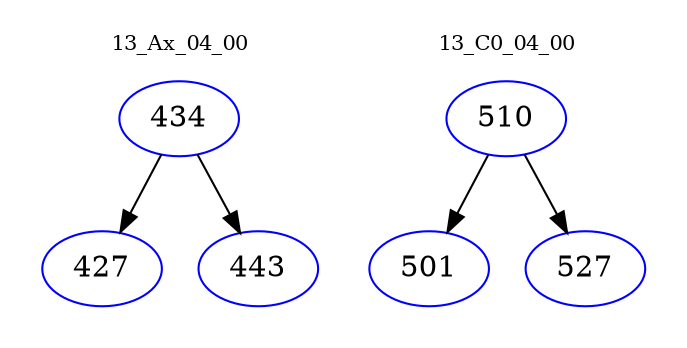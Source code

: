 digraph{
subgraph cluster_0 {
color = white
label = "13_Ax_04_00";
fontsize=10;
T0_434 [label="434", color="blue"]
T0_434 -> T0_427 [color="black"]
T0_427 [label="427", color="blue"]
T0_434 -> T0_443 [color="black"]
T0_443 [label="443", color="blue"]
}
subgraph cluster_1 {
color = white
label = "13_C0_04_00";
fontsize=10;
T1_510 [label="510", color="blue"]
T1_510 -> T1_501 [color="black"]
T1_501 [label="501", color="blue"]
T1_510 -> T1_527 [color="black"]
T1_527 [label="527", color="blue"]
}
}
